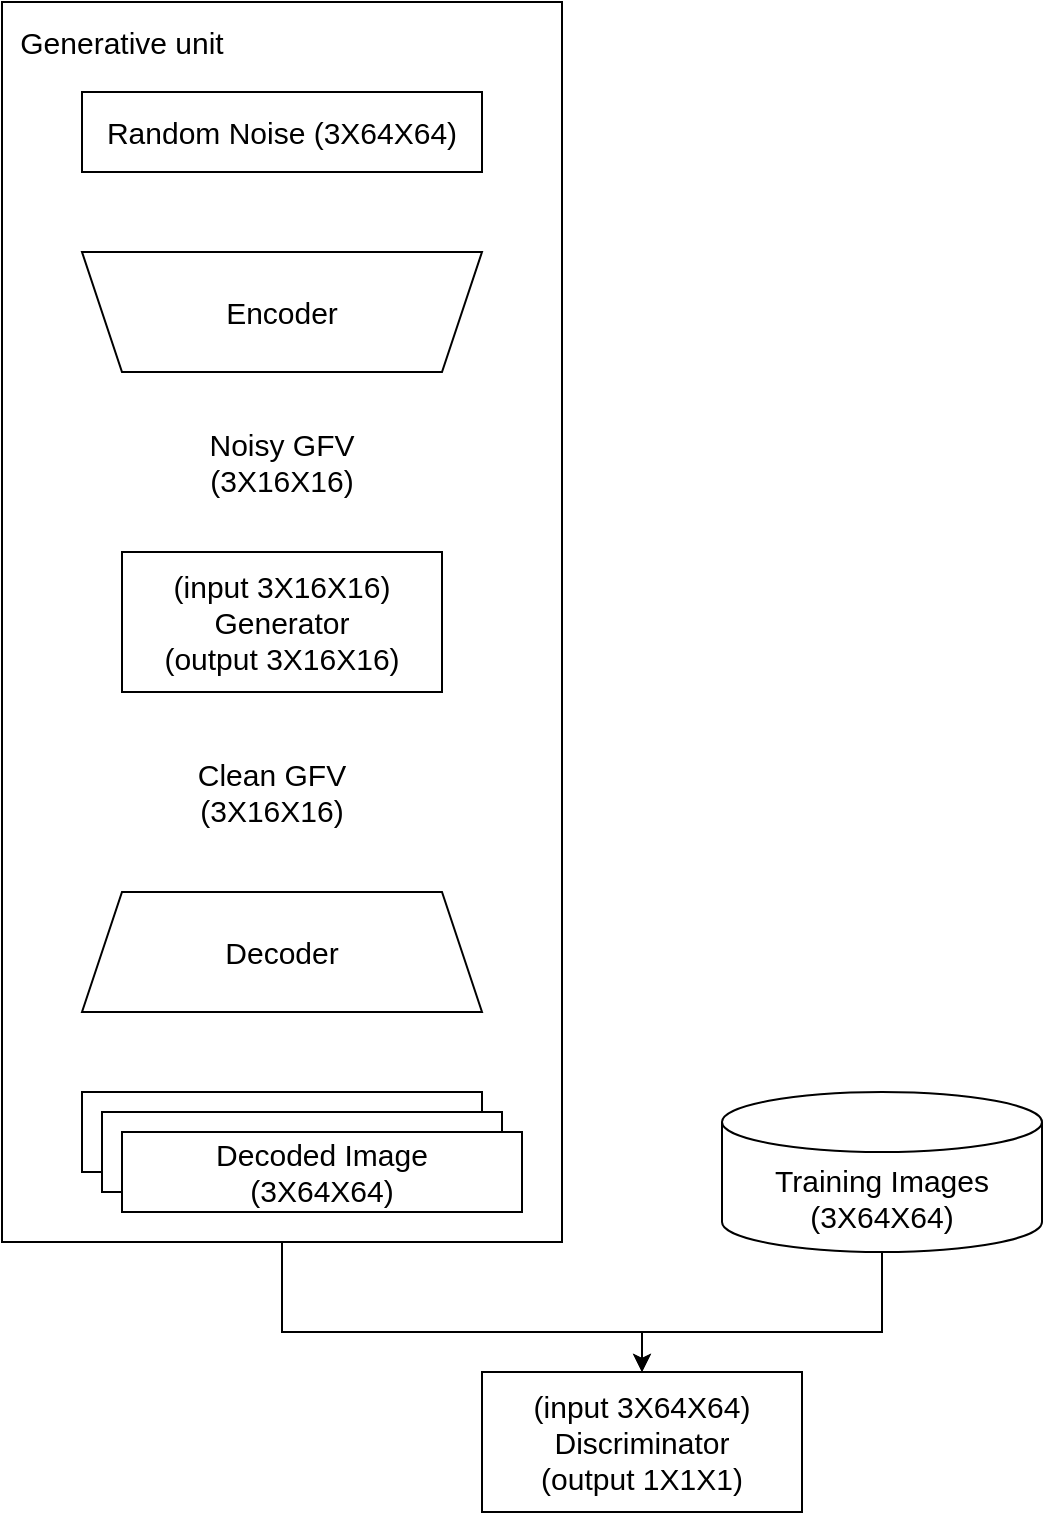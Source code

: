 <mxfile version="20.5.3" type="device"><diagram id="Fri2xdjngg6kqrnUUEjp" name="Page-1"><mxGraphModel dx="1133" dy="668" grid="1" gridSize="10" guides="1" tooltips="1" connect="1" arrows="1" fold="1" page="1" pageScale="1" pageWidth="850" pageHeight="1100" math="0" shadow="0"><root><mxCell id="0"/><mxCell id="1" parent="0"/><mxCell id="gkg4ZiDYPVxYgKYHafgI-1" value="&lt;font style=&quot;font-size: 15px;&quot;&gt;Random Noise (3X64X64)&lt;/font&gt;" style="rounded=0;whiteSpace=wrap;html=1;" vertex="1" parent="1"><mxGeometry x="80" y="200" width="200" height="40" as="geometry"/></mxCell><mxCell id="gkg4ZiDYPVxYgKYHafgI-2" value="" style="shape=trapezoid;perimeter=trapezoidPerimeter;whiteSpace=wrap;html=1;fixedSize=1;rotation=-180;" vertex="1" parent="1"><mxGeometry x="80" y="280" width="200" height="60" as="geometry"/></mxCell><mxCell id="gkg4ZiDYPVxYgKYHafgI-3" value="&lt;font style=&quot;font-size: 15px;&quot;&gt;Encoder&lt;br&gt;&lt;/font&gt;" style="text;html=1;strokeColor=none;fillColor=none;align=center;verticalAlign=middle;whiteSpace=wrap;rounded=0;" vertex="1" parent="1"><mxGeometry x="115" y="295" width="130" height="30" as="geometry"/></mxCell><mxCell id="gkg4ZiDYPVxYgKYHafgI-4" value="&lt;font style=&quot;font-size: 15px;&quot;&gt;Noisy GFV&lt;br&gt;(3X16X16)&lt;br&gt;&lt;/font&gt;" style="text;html=1;strokeColor=none;fillColor=none;align=center;verticalAlign=middle;whiteSpace=wrap;rounded=0;" vertex="1" parent="1"><mxGeometry x="115" y="370" width="130" height="30" as="geometry"/></mxCell><mxCell id="gkg4ZiDYPVxYgKYHafgI-5" value="&lt;font style=&quot;font-size: 15px;&quot;&gt;(input 3X16X16)&lt;br&gt;Generator&lt;br&gt;(output 3X16X16)&lt;br&gt;&lt;/font&gt;" style="rounded=0;whiteSpace=wrap;html=1;" vertex="1" parent="1"><mxGeometry x="100" y="430" width="160" height="70" as="geometry"/></mxCell><mxCell id="gkg4ZiDYPVxYgKYHafgI-6" value="" style="shape=trapezoid;perimeter=trapezoidPerimeter;whiteSpace=wrap;html=1;fixedSize=1;rotation=0;" vertex="1" parent="1"><mxGeometry x="80" y="600" width="200" height="60" as="geometry"/></mxCell><mxCell id="gkg4ZiDYPVxYgKYHafgI-7" value="&lt;font style=&quot;font-size: 15px;&quot;&gt;Clean GFV&lt;br&gt;(3X16X16)&lt;br&gt;&lt;/font&gt;" style="text;html=1;strokeColor=none;fillColor=none;align=center;verticalAlign=middle;whiteSpace=wrap;rounded=0;" vertex="1" parent="1"><mxGeometry x="110" y="535" width="130" height="30" as="geometry"/></mxCell><mxCell id="gkg4ZiDYPVxYgKYHafgI-8" value="&lt;span style=&quot;font-size: 15px;&quot;&gt;Decoder&lt;/span&gt;" style="text;html=1;strokeColor=none;fillColor=none;align=center;verticalAlign=middle;whiteSpace=wrap;rounded=0;" vertex="1" parent="1"><mxGeometry x="115" y="615" width="130" height="30" as="geometry"/></mxCell><mxCell id="gkg4ZiDYPVxYgKYHafgI-9" value="&lt;span style=&quot;font-size: 15px;&quot;&gt;&lt;br&gt;&lt;/span&gt;" style="rounded=0;whiteSpace=wrap;html=1;" vertex="1" parent="1"><mxGeometry x="80" y="700" width="200" height="40" as="geometry"/></mxCell><mxCell id="gkg4ZiDYPVxYgKYHafgI-13" value="&lt;span style=&quot;font-size: 15px;&quot;&gt;&lt;br&gt;&lt;/span&gt;" style="rounded=0;whiteSpace=wrap;html=1;" vertex="1" parent="1"><mxGeometry x="90" y="710" width="200" height="40" as="geometry"/></mxCell><mxCell id="gkg4ZiDYPVxYgKYHafgI-14" value="&lt;span style=&quot;font-size: 15px;&quot;&gt;Decoded Image&lt;br&gt;(3X64X64)&lt;br&gt;&lt;/span&gt;" style="rounded=0;whiteSpace=wrap;html=1;" vertex="1" parent="1"><mxGeometry x="100" y="720" width="200" height="40" as="geometry"/></mxCell><mxCell id="gkg4ZiDYPVxYgKYHafgI-18" value="" style="rounded=0;whiteSpace=wrap;html=1;fontSize=15;fillColor=none;" vertex="1" parent="1"><mxGeometry x="40" y="155" width="280" height="620" as="geometry"/></mxCell><mxCell id="gkg4ZiDYPVxYgKYHafgI-15" value="&lt;font style=&quot;font-size: 15px;&quot;&gt;(input 3X64X64)&lt;br&gt;Discriminator&lt;br&gt;(output 1X1X1)&lt;br&gt;&lt;/font&gt;" style="rounded=0;whiteSpace=wrap;html=1;" vertex="1" parent="1"><mxGeometry x="280" y="840" width="160" height="70" as="geometry"/></mxCell><mxCell id="gkg4ZiDYPVxYgKYHafgI-16" value="Training Images&lt;br&gt;(3X64X64)" style="shape=cylinder3;whiteSpace=wrap;html=1;boundedLbl=1;backgroundOutline=1;size=15;fontSize=15;" vertex="1" parent="1"><mxGeometry x="400" y="700" width="160" height="80" as="geometry"/></mxCell><mxCell id="gkg4ZiDYPVxYgKYHafgI-19" value="Generative unit" style="text;html=1;strokeColor=none;fillColor=none;align=center;verticalAlign=middle;whiteSpace=wrap;rounded=0;fontSize=15;" vertex="1" parent="1"><mxGeometry x="40" y="160" width="120" height="30" as="geometry"/></mxCell><mxCell id="gkg4ZiDYPVxYgKYHafgI-20" value="" style="endArrow=classic;html=1;rounded=0;fontSize=15;entryX=0.5;entryY=0;entryDx=0;entryDy=0;exitX=0.5;exitY=1;exitDx=0;exitDy=0;" edge="1" parent="1" source="gkg4ZiDYPVxYgKYHafgI-18" target="gkg4ZiDYPVxYgKYHafgI-15"><mxGeometry width="50" height="50" relative="1" as="geometry"><mxPoint x="400" y="610" as="sourcePoint"/><mxPoint x="450" y="560" as="targetPoint"/><Array as="points"><mxPoint x="180" y="820"/><mxPoint x="360" y="820"/></Array></mxGeometry></mxCell><mxCell id="gkg4ZiDYPVxYgKYHafgI-21" value="" style="endArrow=classic;html=1;rounded=0;fontSize=15;exitX=0.5;exitY=1;exitDx=0;exitDy=0;exitPerimeter=0;" edge="1" parent="1" source="gkg4ZiDYPVxYgKYHafgI-16"><mxGeometry width="50" height="50" relative="1" as="geometry"><mxPoint x="190" y="790" as="sourcePoint"/><mxPoint x="360" y="840" as="targetPoint"/><Array as="points"><mxPoint x="480" y="820"/><mxPoint x="360" y="820"/></Array></mxGeometry></mxCell></root></mxGraphModel></diagram></mxfile>